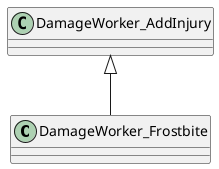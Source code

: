 @startuml
class DamageWorker_Frostbite {
}
DamageWorker_AddInjury <|-- DamageWorker_Frostbite
@enduml
